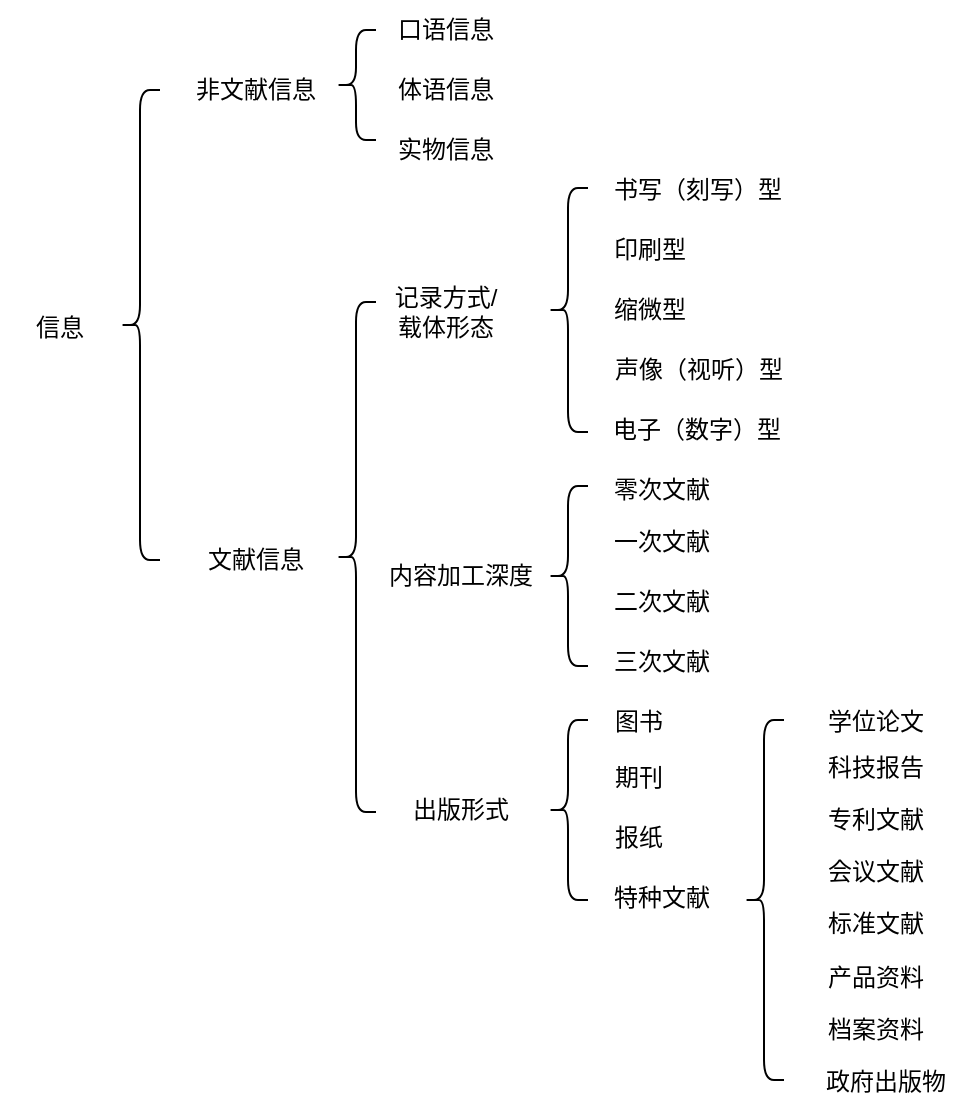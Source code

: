 <mxfile version="20.2.4" type="github"><diagram id="c1qZgUSbU9R7LPxgpy9a" name="第 1 页"><mxGraphModel dx="868" dy="426" grid="1" gridSize="10" guides="1" tooltips="1" connect="1" arrows="1" fold="1" page="1" pageScale="1" pageWidth="827" pageHeight="1169" math="0" shadow="0"><root><mxCell id="0"/><mxCell id="1" parent="0"/><mxCell id="ffuq2KCeaPd2OMZuvF6S-1" value="信息" style="text;html=1;strokeColor=none;fillColor=none;align=center;verticalAlign=middle;whiteSpace=wrap;rounded=0;" parent="1" vertex="1"><mxGeometry x="22" y="339" width="60" height="30" as="geometry"/></mxCell><mxCell id="ffuq2KCeaPd2OMZuvF6S-3" value="" style="shape=curlyBracket;whiteSpace=wrap;html=1;rounded=1;" parent="1" vertex="1"><mxGeometry x="82" y="235" width="20" height="235" as="geometry"/></mxCell><mxCell id="ffuq2KCeaPd2OMZuvF6S-4" value="非文献信息" style="text;html=1;strokeColor=none;fillColor=none;align=center;verticalAlign=middle;whiteSpace=wrap;rounded=0;" parent="1" vertex="1"><mxGeometry x="110" y="220" width="80" height="30" as="geometry"/></mxCell><mxCell id="ffuq2KCeaPd2OMZuvF6S-5" value="文献信息" style="text;html=1;strokeColor=none;fillColor=none;align=center;verticalAlign=middle;whiteSpace=wrap;rounded=0;" parent="1" vertex="1"><mxGeometry x="110" y="455" width="80" height="30" as="geometry"/></mxCell><mxCell id="ffuq2KCeaPd2OMZuvF6S-6" value="" style="shape=curlyBracket;whiteSpace=wrap;html=1;rounded=1;" parent="1" vertex="1"><mxGeometry x="190" y="205" width="20" height="55" as="geometry"/></mxCell><mxCell id="ffuq2KCeaPd2OMZuvF6S-7" value="口语信息" style="text;html=1;strokeColor=none;fillColor=none;align=center;verticalAlign=middle;whiteSpace=wrap;rounded=0;" parent="1" vertex="1"><mxGeometry x="215" y="190" width="60" height="30" as="geometry"/></mxCell><mxCell id="ffuq2KCeaPd2OMZuvF6S-8" value="体语信息" style="text;html=1;strokeColor=none;fillColor=none;align=center;verticalAlign=middle;whiteSpace=wrap;rounded=0;" parent="1" vertex="1"><mxGeometry x="215" y="220" width="60" height="30" as="geometry"/></mxCell><mxCell id="ffuq2KCeaPd2OMZuvF6S-9" value="实物信息" style="text;html=1;strokeColor=none;fillColor=none;align=center;verticalAlign=middle;whiteSpace=wrap;rounded=0;" parent="1" vertex="1"><mxGeometry x="215" y="250" width="60" height="30" as="geometry"/></mxCell><mxCell id="ffuq2KCeaPd2OMZuvF6S-10" value="" style="shape=curlyBracket;whiteSpace=wrap;html=1;rounded=1;" parent="1" vertex="1"><mxGeometry x="190" y="341" width="20" height="255" as="geometry"/></mxCell><mxCell id="ffuq2KCeaPd2OMZuvF6S-11" value="记录方式/载体形态" style="text;html=1;strokeColor=none;fillColor=none;align=center;verticalAlign=middle;whiteSpace=wrap;rounded=0;" parent="1" vertex="1"><mxGeometry x="215" y="331" width="60" height="30" as="geometry"/></mxCell><mxCell id="ffuq2KCeaPd2OMZuvF6S-12" value="" style="shape=curlyBracket;whiteSpace=wrap;html=1;rounded=1;" parent="1" vertex="1"><mxGeometry x="296" y="284" width="20" height="122" as="geometry"/></mxCell><mxCell id="ffuq2KCeaPd2OMZuvF6S-13" value="印刷型" style="text;html=1;strokeColor=none;fillColor=none;align=center;verticalAlign=middle;whiteSpace=wrap;rounded=0;" parent="1" vertex="1"><mxGeometry x="317" y="300" width="60" height="30" as="geometry"/></mxCell><mxCell id="ffuq2KCeaPd2OMZuvF6S-14" value="缩微型" style="text;html=1;strokeColor=none;fillColor=none;align=center;verticalAlign=middle;whiteSpace=wrap;rounded=0;" parent="1" vertex="1"><mxGeometry x="317" y="330" width="60" height="30" as="geometry"/></mxCell><mxCell id="ffuq2KCeaPd2OMZuvF6S-15" value="声像（视听）型" style="text;html=1;strokeColor=none;fillColor=none;align=center;verticalAlign=middle;whiteSpace=wrap;rounded=0;" parent="1" vertex="1"><mxGeometry x="327" y="360" width="89" height="30" as="geometry"/></mxCell><mxCell id="ffuq2KCeaPd2OMZuvF6S-16" value="电子（数字）型" style="text;html=1;strokeColor=none;fillColor=none;align=center;verticalAlign=middle;whiteSpace=wrap;rounded=0;" parent="1" vertex="1"><mxGeometry x="326" y="390" width="89" height="30" as="geometry"/></mxCell><mxCell id="ffuq2KCeaPd2OMZuvF6S-17" value="书写（刻写）型" style="text;html=1;strokeColor=none;fillColor=none;align=center;verticalAlign=middle;whiteSpace=wrap;rounded=0;" parent="1" vertex="1"><mxGeometry x="326" y="270" width="90" height="30" as="geometry"/></mxCell><mxCell id="ffuq2KCeaPd2OMZuvF6S-18" value="内容加工深度" style="text;html=1;strokeColor=none;fillColor=none;align=center;verticalAlign=middle;whiteSpace=wrap;rounded=0;" parent="1" vertex="1"><mxGeometry x="215" y="463" width="75" height="30" as="geometry"/></mxCell><mxCell id="ffuq2KCeaPd2OMZuvF6S-19" value="" style="shape=curlyBracket;whiteSpace=wrap;html=1;rounded=1;" parent="1" vertex="1"><mxGeometry x="296" y="433" width="20" height="90" as="geometry"/></mxCell><mxCell id="ffuq2KCeaPd2OMZuvF6S-20" value="零次文献" style="text;html=1;strokeColor=none;fillColor=none;align=center;verticalAlign=middle;whiteSpace=wrap;rounded=0;" parent="1" vertex="1"><mxGeometry x="323" y="420" width="60" height="30" as="geometry"/></mxCell><mxCell id="ffuq2KCeaPd2OMZuvF6S-21" value="一次文献" style="text;html=1;strokeColor=none;fillColor=none;align=center;verticalAlign=middle;whiteSpace=wrap;rounded=0;" parent="1" vertex="1"><mxGeometry x="323" y="446" width="60" height="30" as="geometry"/></mxCell><mxCell id="ffuq2KCeaPd2OMZuvF6S-22" value="二次文献" style="text;html=1;strokeColor=none;fillColor=none;align=center;verticalAlign=middle;whiteSpace=wrap;rounded=0;" parent="1" vertex="1"><mxGeometry x="323" y="476" width="60" height="30" as="geometry"/></mxCell><mxCell id="ffuq2KCeaPd2OMZuvF6S-23" value="三次文献" style="text;html=1;strokeColor=none;fillColor=none;align=center;verticalAlign=middle;whiteSpace=wrap;rounded=0;" parent="1" vertex="1"><mxGeometry x="323" y="506" width="60" height="30" as="geometry"/></mxCell><mxCell id="ffuq2KCeaPd2OMZuvF6S-24" value="出版形式" style="text;html=1;strokeColor=none;fillColor=none;align=center;verticalAlign=middle;whiteSpace=wrap;rounded=0;" parent="1" vertex="1"><mxGeometry x="215" y="580" width="75" height="30" as="geometry"/></mxCell><mxCell id="ffuq2KCeaPd2OMZuvF6S-25" value="" style="shape=curlyBracket;whiteSpace=wrap;html=1;rounded=1;" parent="1" vertex="1"><mxGeometry x="296" y="550" width="20" height="90" as="geometry"/></mxCell><mxCell id="ffuq2KCeaPd2OMZuvF6S-26" value="图书" style="text;html=1;strokeColor=none;fillColor=none;align=center;verticalAlign=middle;whiteSpace=wrap;rounded=0;" parent="1" vertex="1"><mxGeometry x="323" y="536" width="37" height="30" as="geometry"/></mxCell><mxCell id="ffuq2KCeaPd2OMZuvF6S-27" value="期刊" style="text;html=1;strokeColor=none;fillColor=none;align=center;verticalAlign=middle;whiteSpace=wrap;rounded=0;" parent="1" vertex="1"><mxGeometry x="323" y="564" width="37" height="30" as="geometry"/></mxCell><mxCell id="ffuq2KCeaPd2OMZuvF6S-28" value="报纸" style="text;html=1;strokeColor=none;fillColor=none;align=center;verticalAlign=middle;whiteSpace=wrap;rounded=0;" parent="1" vertex="1"><mxGeometry x="323" y="594" width="37" height="30" as="geometry"/></mxCell><mxCell id="ffuq2KCeaPd2OMZuvF6S-29" value="特种文献" style="text;html=1;strokeColor=none;fillColor=none;align=center;verticalAlign=middle;whiteSpace=wrap;rounded=0;" parent="1" vertex="1"><mxGeometry x="323" y="624" width="60" height="30" as="geometry"/></mxCell><mxCell id="ffuq2KCeaPd2OMZuvF6S-30" value="" style="shape=curlyBracket;whiteSpace=wrap;html=1;rounded=1;" parent="1" vertex="1"><mxGeometry x="394" y="550" width="20" height="180" as="geometry"/></mxCell><mxCell id="ffuq2KCeaPd2OMZuvF6S-31" value="学位论文" style="text;html=1;strokeColor=none;fillColor=none;align=center;verticalAlign=middle;whiteSpace=wrap;rounded=0;" parent="1" vertex="1"><mxGeometry x="430" y="536" width="60" height="30" as="geometry"/></mxCell><mxCell id="ffuq2KCeaPd2OMZuvF6S-32" value="科技报告" style="text;html=1;strokeColor=none;fillColor=none;align=center;verticalAlign=middle;whiteSpace=wrap;rounded=0;" parent="1" vertex="1"><mxGeometry x="430" y="559" width="60" height="30" as="geometry"/></mxCell><mxCell id="ffuq2KCeaPd2OMZuvF6S-33" value="专利文献" style="text;html=1;strokeColor=none;fillColor=none;align=center;verticalAlign=middle;whiteSpace=wrap;rounded=0;" parent="1" vertex="1"><mxGeometry x="430" y="585" width="60" height="30" as="geometry"/></mxCell><mxCell id="ffuq2KCeaPd2OMZuvF6S-34" value="会议文献" style="text;html=1;strokeColor=none;fillColor=none;align=center;verticalAlign=middle;whiteSpace=wrap;rounded=0;" parent="1" vertex="1"><mxGeometry x="430" y="611" width="60" height="30" as="geometry"/></mxCell><mxCell id="ffuq2KCeaPd2OMZuvF6S-35" value="标准文献" style="text;html=1;strokeColor=none;fillColor=none;align=center;verticalAlign=middle;whiteSpace=wrap;rounded=0;" parent="1" vertex="1"><mxGeometry x="430" y="637" width="60" height="30" as="geometry"/></mxCell><mxCell id="ffuq2KCeaPd2OMZuvF6S-36" value="产品资料" style="text;html=1;strokeColor=none;fillColor=none;align=center;verticalAlign=middle;whiteSpace=wrap;rounded=0;" parent="1" vertex="1"><mxGeometry x="430" y="664" width="60" height="30" as="geometry"/></mxCell><mxCell id="ffuq2KCeaPd2OMZuvF6S-37" value="档案资料" style="text;html=1;strokeColor=none;fillColor=none;align=center;verticalAlign=middle;whiteSpace=wrap;rounded=0;" parent="1" vertex="1"><mxGeometry x="430" y="690" width="60" height="30" as="geometry"/></mxCell><mxCell id="ffuq2KCeaPd2OMZuvF6S-38" value="政府出版物" style="text;html=1;strokeColor=none;fillColor=none;align=center;verticalAlign=middle;whiteSpace=wrap;rounded=0;" parent="1" vertex="1"><mxGeometry x="430" y="716" width="70" height="30" as="geometry"/></mxCell></root></mxGraphModel></diagram></mxfile>